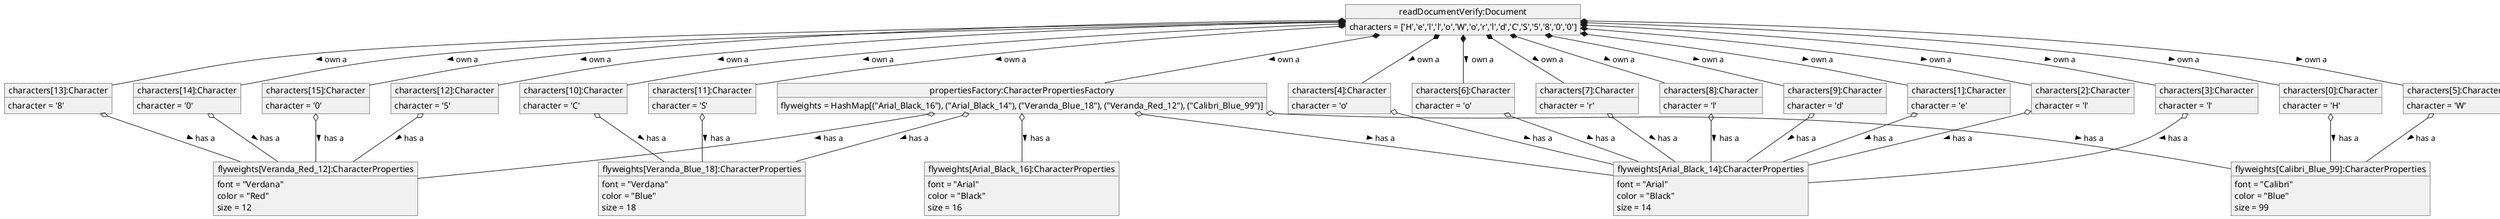 @startuml
object "readDocumentVerify:Document" as verifiedDoc {
  characters = ['H','e','l','l','o','W','o','r','l','d','C','S','5','8','0','0']
}

object "propertiesFactory:CharacterPropertiesFactory" as propertiesFactory {
  flyweights = HashMap[("Arial_Black_16"), ("Arial_Black_14"), ("Veranda_Blue_18"), ("Veranda_Red_12"), ("Calibri_Blue_99")]
}

object "flyweights[Veranda_Red_12]:CharacterProperties" as VerdanaRedProperties {
  font = "Verdana"
  color = "Red"
  size = 12
}

object "flyweights[Veranda_Blue_18]:CharacterProperties" as VerdanaBlueProperties {
  font = "Verdana"
  color = "Blue"
  size = 18
}

object "flyweights[Arial_Black_14]:CharacterProperties" as ArialBlack14Properties {
  font = "Arial"
  color = "Black"
  size = 14
}

object "flyweights[Arial_Black_16]:CharacterProperties" as ArialBlack16Properties {
  font = "Arial"
  color = "Black"
  size = 16
}

object "flyweights[Calibri_Blue_99]:CharacterProperties" as Calibri99BlueProperties {
  font = "Calibri"
  color = "Blue"
  size = 99
}

object "characters[0]:Character" as charH {
  character = 'H'
}

object "characters[1]:Character" as charE {
  character = 'e'
}

object "characters[2]:Character" as charL1 {
  character = 'l'
}

object "characters[3]:Character" as charL2 {
  character = 'l'
}

object "characters[4]:Character" as charO {
  character = 'o'
}

object "characters[5]:Character" as charW {
  character = 'W'
}

object "characters[6]:Character" as charO2 {
  character = 'o'
}

object "characters[7]:Character" as charR {
  character = 'r'
}

object "characters[8]:Character" as charL3 {
  character = 'l'
}

object "characters[9]:Character" as charD {
  character = 'd'
}

object "characters[10]:Character" as charC {
  character = 'C'
}

object "characters[11]:Character" as charS {
  character = 'S'
}

object "characters[12]:Character" as char5 {
  character = '5'
}

object "characters[13]:Character" as char8 {
  character = '8'
}

object "characters[14]:Character" as charZ1 {
  character = '0'
}

object "characters[15]:Character" as charZ2 {
  character = '0'
}

verifiedDoc *-- charH : own a >
verifiedDoc *-- charE : own a >
verifiedDoc *-- charL1 : own a >
verifiedDoc *-- charL2 : own a >
verifiedDoc *-- charO : own a >
verifiedDoc *-- charW : own a >
verifiedDoc *-- charO2 : own a >
verifiedDoc *-- charR : own a >
verifiedDoc *-- charL3 : own a >
verifiedDoc *-- charD : own a >
verifiedDoc *-- charC : own a >
verifiedDoc *-- charS : own a >
verifiedDoc *-- char5 : own a >
verifiedDoc *-- char8 : own a >
verifiedDoc *-- charZ1 : own a >
verifiedDoc *-- charZ2 : own a >
verifiedDoc *-- propertiesFactory : own a >

propertiesFactory o-- VerdanaRedProperties : has a >
propertiesFactory o-- VerdanaBlueProperties : has a >
propertiesFactory o-- ArialBlack14Properties : has a >
propertiesFactory o-- ArialBlack16Properties : has a >
propertiesFactory o-- Calibri99BlueProperties : has a >

charH o-- Calibri99BlueProperties : has a >
charE o-- ArialBlack14Properties : has a >
charL1 o-- ArialBlack14Properties : has a >
charL2 o-- ArialBlack14Properties : has a >
charO o-- ArialBlack14Properties : has a >
charW o-- Calibri99BlueProperties : has a >
charO2 o-- ArialBlack14Properties : has a >
charR o-- ArialBlack14Properties : has a >
charL3 o-- ArialBlack14Properties : has a >
charD o-- ArialBlack14Properties : has a >
charC o-- VerdanaBlueProperties : has a >
charS o-- VerdanaBlueProperties : has a >
char5 o-- VerdanaRedProperties : has a >
char8 o-- VerdanaRedProperties : has a >
charZ1 o-- VerdanaRedProperties : has a >
charZ2 o-- VerdanaRedProperties : has a >
@enduml
